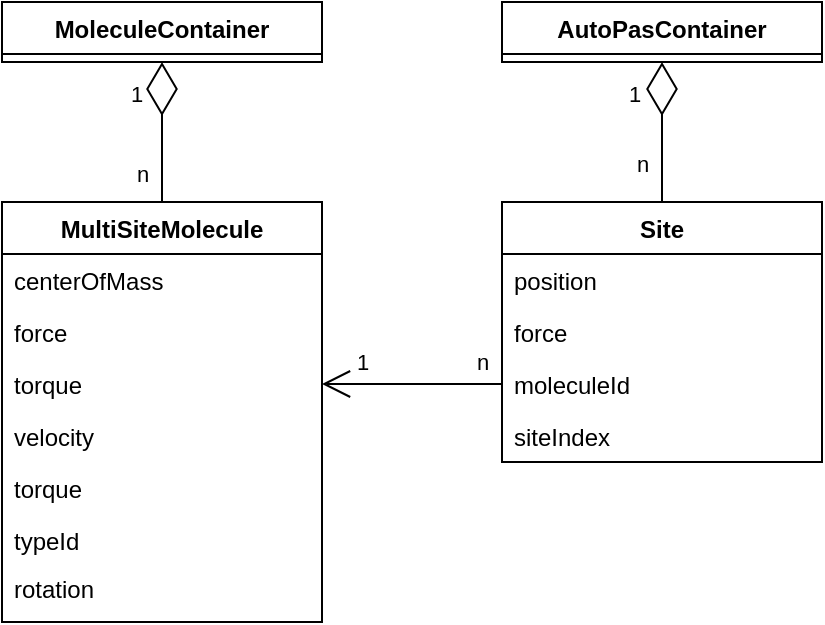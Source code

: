 <mxfile version="24.1.0" type="github">
  <diagram id="C5RBs43oDa-KdzZeNtuy" name="Page-1">
    <mxGraphModel dx="941" dy="528" grid="1" gridSize="10" guides="1" tooltips="1" connect="1" arrows="1" fold="1" page="1" pageScale="1" pageWidth="827" pageHeight="1169" math="0" shadow="0">
      <root>
        <mxCell id="WIyWlLk6GJQsqaUBKTNV-0" />
        <mxCell id="WIyWlLk6GJQsqaUBKTNV-1" parent="WIyWlLk6GJQsqaUBKTNV-0" />
        <mxCell id="zkfFHV4jXpPFQw0GAbJ--0" value="Site" style="swimlane;fontStyle=1;align=center;verticalAlign=top;childLayout=stackLayout;horizontal=1;startSize=26;horizontalStack=0;resizeParent=1;resizeLast=0;collapsible=1;marginBottom=0;rounded=0;shadow=0;strokeWidth=1;" parent="WIyWlLk6GJQsqaUBKTNV-1" vertex="1">
          <mxGeometry x="520" y="240" width="160" height="130" as="geometry">
            <mxRectangle x="230" y="140" width="160" height="26" as="alternateBounds" />
          </mxGeometry>
        </mxCell>
        <mxCell id="zkfFHV4jXpPFQw0GAbJ--1" value="position" style="text;align=left;verticalAlign=top;spacingLeft=4;spacingRight=4;overflow=hidden;rotatable=0;points=[[0,0.5],[1,0.5]];portConstraint=eastwest;" parent="zkfFHV4jXpPFQw0GAbJ--0" vertex="1">
          <mxGeometry y="26" width="160" height="26" as="geometry" />
        </mxCell>
        <mxCell id="zkfFHV4jXpPFQw0GAbJ--2" value="force" style="text;align=left;verticalAlign=top;spacingLeft=4;spacingRight=4;overflow=hidden;rotatable=0;points=[[0,0.5],[1,0.5]];portConstraint=eastwest;rounded=0;shadow=0;html=0;" parent="zkfFHV4jXpPFQw0GAbJ--0" vertex="1">
          <mxGeometry y="52" width="160" height="26" as="geometry" />
        </mxCell>
        <mxCell id="zkfFHV4jXpPFQw0GAbJ--3" value="moleculeId" style="text;align=left;verticalAlign=top;spacingLeft=4;spacingRight=4;overflow=hidden;rotatable=0;points=[[0,0.5],[1,0.5]];portConstraint=eastwest;rounded=0;shadow=0;html=0;" parent="zkfFHV4jXpPFQw0GAbJ--0" vertex="1">
          <mxGeometry y="78" width="160" height="26" as="geometry" />
        </mxCell>
        <mxCell id="zkfFHV4jXpPFQw0GAbJ--5" value="siteIndex" style="text;align=left;verticalAlign=top;spacingLeft=4;spacingRight=4;overflow=hidden;rotatable=0;points=[[0,0.5],[1,0.5]];portConstraint=eastwest;" parent="zkfFHV4jXpPFQw0GAbJ--0" vertex="1">
          <mxGeometry y="104" width="160" height="26" as="geometry" />
        </mxCell>
        <mxCell id="zkfFHV4jXpPFQw0GAbJ--17" value="AutoPasContainer" style="swimlane;fontStyle=1;align=center;verticalAlign=top;childLayout=stackLayout;horizontal=1;startSize=26;horizontalStack=0;resizeParent=1;resizeLast=0;collapsible=1;marginBottom=0;rounded=0;shadow=0;strokeWidth=1;" parent="WIyWlLk6GJQsqaUBKTNV-1" vertex="1">
          <mxGeometry x="520" y="140" width="160" height="30" as="geometry">
            <mxRectangle x="550" y="140" width="160" height="26" as="alternateBounds" />
          </mxGeometry>
        </mxCell>
        <mxCell id="JmAILizBNISe0mqq5Vz_-1" value="" style="endArrow=diamondThin;endFill=0;endSize=24;html=1;rounded=0;entryX=0.5;entryY=1;entryDx=0;entryDy=0;exitX=0.5;exitY=0;exitDx=0;exitDy=0;" parent="WIyWlLk6GJQsqaUBKTNV-1" source="zkfFHV4jXpPFQw0GAbJ--0" target="zkfFHV4jXpPFQw0GAbJ--17" edge="1">
          <mxGeometry width="160" relative="1" as="geometry">
            <mxPoint x="340" y="380" as="sourcePoint" />
            <mxPoint x="500" y="380" as="targetPoint" />
          </mxGeometry>
        </mxCell>
        <mxCell id="JmAILizBNISe0mqq5Vz_-12" value="n" style="edgeLabel;html=1;align=center;verticalAlign=middle;resizable=0;points=[];" parent="JmAILizBNISe0mqq5Vz_-1" vertex="1" connectable="0">
          <mxGeometry x="0.143" y="-1" relative="1" as="geometry">
            <mxPoint x="-11" y="21" as="offset" />
          </mxGeometry>
        </mxCell>
        <mxCell id="JmAILizBNISe0mqq5Vz_-13" value="1" style="edgeLabel;html=1;align=center;verticalAlign=middle;resizable=0;points=[];" parent="JmAILizBNISe0mqq5Vz_-1" vertex="1" connectable="0">
          <mxGeometry x="0.559" y="1" relative="1" as="geometry">
            <mxPoint x="-13" as="offset" />
          </mxGeometry>
        </mxCell>
        <mxCell id="JmAILizBNISe0mqq5Vz_-2" value="MultiSiteMolecule" style="swimlane;fontStyle=1;align=center;verticalAlign=top;childLayout=stackLayout;horizontal=1;startSize=26;horizontalStack=0;resizeParent=1;resizeLast=0;collapsible=1;marginBottom=0;rounded=0;shadow=0;strokeWidth=1;" parent="WIyWlLk6GJQsqaUBKTNV-1" vertex="1">
          <mxGeometry x="270" y="240" width="160" height="210" as="geometry">
            <mxRectangle x="230" y="140" width="160" height="26" as="alternateBounds" />
          </mxGeometry>
        </mxCell>
        <mxCell id="JmAILizBNISe0mqq5Vz_-3" value="centerOfMass" style="text;align=left;verticalAlign=top;spacingLeft=4;spacingRight=4;overflow=hidden;rotatable=0;points=[[0,0.5],[1,0.5]];portConstraint=eastwest;" parent="JmAILizBNISe0mqq5Vz_-2" vertex="1">
          <mxGeometry y="26" width="160" height="26" as="geometry" />
        </mxCell>
        <mxCell id="JmAILizBNISe0mqq5Vz_-4" value="force" style="text;align=left;verticalAlign=top;spacingLeft=4;spacingRight=4;overflow=hidden;rotatable=0;points=[[0,0.5],[1,0.5]];portConstraint=eastwest;rounded=0;shadow=0;html=0;" parent="JmAILizBNISe0mqq5Vz_-2" vertex="1">
          <mxGeometry y="52" width="160" height="26" as="geometry" />
        </mxCell>
        <mxCell id="JmAILizBNISe0mqq5Vz_-5" value="torque" style="text;align=left;verticalAlign=top;spacingLeft=4;spacingRight=4;overflow=hidden;rotatable=0;points=[[0,0.5],[1,0.5]];portConstraint=eastwest;rounded=0;shadow=0;html=0;" parent="JmAILizBNISe0mqq5Vz_-2" vertex="1">
          <mxGeometry y="78" width="160" height="26" as="geometry" />
        </mxCell>
        <mxCell id="JmAILizBNISe0mqq5Vz_-6" value="velocity" style="text;align=left;verticalAlign=top;spacingLeft=4;spacingRight=4;overflow=hidden;rotatable=0;points=[[0,0.5],[1,0.5]];portConstraint=eastwest;rounded=0;shadow=0;html=0;" parent="JmAILizBNISe0mqq5Vz_-2" vertex="1">
          <mxGeometry y="104" width="160" height="26" as="geometry" />
        </mxCell>
        <mxCell id="JmAILizBNISe0mqq5Vz_-7" value="torque" style="text;align=left;verticalAlign=top;spacingLeft=4;spacingRight=4;overflow=hidden;rotatable=0;points=[[0,0.5],[1,0.5]];portConstraint=eastwest;rounded=0;shadow=0;html=0;" parent="JmAILizBNISe0mqq5Vz_-2" vertex="1">
          <mxGeometry y="130" width="160" height="26" as="geometry" />
        </mxCell>
        <mxCell id="JmAILizBNISe0mqq5Vz_-8" value="typeId" style="text;align=left;verticalAlign=top;spacingLeft=4;spacingRight=4;overflow=hidden;rotatable=0;points=[[0,0.5],[1,0.5]];portConstraint=eastwest;rounded=0;shadow=0;html=0;" parent="JmAILizBNISe0mqq5Vz_-2" vertex="1">
          <mxGeometry y="156" width="160" height="24" as="geometry" />
        </mxCell>
        <mxCell id="oSvQgTNX9b6mygMHAXGO-0" value="rotation" style="text;align=left;verticalAlign=top;spacingLeft=4;spacingRight=4;overflow=hidden;rotatable=0;points=[[0,0.5],[1,0.5]];portConstraint=eastwest;rounded=0;shadow=0;html=0;" vertex="1" parent="JmAILizBNISe0mqq5Vz_-2">
          <mxGeometry y="180" width="160" height="26" as="geometry" />
        </mxCell>
        <mxCell id="JmAILizBNISe0mqq5Vz_-14" value="MoleculeContainer" style="swimlane;fontStyle=1;align=center;verticalAlign=top;childLayout=stackLayout;horizontal=1;startSize=26;horizontalStack=0;resizeParent=1;resizeParentMax=0;resizeLast=0;collapsible=1;marginBottom=0;whiteSpace=wrap;html=1;" parent="WIyWlLk6GJQsqaUBKTNV-1" vertex="1">
          <mxGeometry x="270" y="140" width="160" height="30" as="geometry" />
        </mxCell>
        <mxCell id="JmAILizBNISe0mqq5Vz_-18" value="" style="endArrow=diamondThin;endFill=0;endSize=24;html=1;rounded=0;exitX=0.5;exitY=0;exitDx=0;exitDy=0;entryX=0.5;entryY=1;entryDx=0;entryDy=0;" parent="WIyWlLk6GJQsqaUBKTNV-1" source="JmAILizBNISe0mqq5Vz_-2" target="JmAILizBNISe0mqq5Vz_-14" edge="1">
          <mxGeometry width="160" relative="1" as="geometry">
            <mxPoint x="380" y="250" as="sourcePoint" />
            <mxPoint x="340" y="170" as="targetPoint" />
          </mxGeometry>
        </mxCell>
        <mxCell id="JmAILizBNISe0mqq5Vz_-19" value="1" style="edgeLabel;html=1;align=center;verticalAlign=middle;resizable=0;points=[];" parent="JmAILizBNISe0mqq5Vz_-18" vertex="1" connectable="0">
          <mxGeometry x="0.543" relative="1" as="geometry">
            <mxPoint x="-13" as="offset" />
          </mxGeometry>
        </mxCell>
        <mxCell id="JmAILizBNISe0mqq5Vz_-20" value="n" style="edgeLabel;html=1;align=center;verticalAlign=middle;resizable=0;points=[];" parent="JmAILizBNISe0mqq5Vz_-18" vertex="1" connectable="0">
          <mxGeometry x="-0.581" y="-1" relative="1" as="geometry">
            <mxPoint x="-11" as="offset" />
          </mxGeometry>
        </mxCell>
        <mxCell id="JmAILizBNISe0mqq5Vz_-21" value="" style="endArrow=open;endFill=1;endSize=12;html=1;rounded=0;exitX=0;exitY=0.5;exitDx=0;exitDy=0;entryX=1;entryY=0.5;entryDx=0;entryDy=0;" parent="WIyWlLk6GJQsqaUBKTNV-1" source="zkfFHV4jXpPFQw0GAbJ--3" target="JmAILizBNISe0mqq5Vz_-5" edge="1">
          <mxGeometry width="160" relative="1" as="geometry">
            <mxPoint x="380" y="270" as="sourcePoint" />
            <mxPoint x="540" y="270" as="targetPoint" />
          </mxGeometry>
        </mxCell>
        <mxCell id="JmAILizBNISe0mqq5Vz_-22" value="n" style="edgeLabel;html=1;align=center;verticalAlign=middle;resizable=0;points=[];" parent="JmAILizBNISe0mqq5Vz_-21" vertex="1" connectable="0">
          <mxGeometry x="0.156" y="1" relative="1" as="geometry">
            <mxPoint x="42" y="-12" as="offset" />
          </mxGeometry>
        </mxCell>
        <mxCell id="JmAILizBNISe0mqq5Vz_-23" value="1" style="edgeLabel;html=1;align=center;verticalAlign=middle;resizable=0;points=[];" parent="JmAILizBNISe0mqq5Vz_-21" vertex="1" connectable="0">
          <mxGeometry x="0.43" y="-2" relative="1" as="geometry">
            <mxPoint x="-6" y="-9" as="offset" />
          </mxGeometry>
        </mxCell>
      </root>
    </mxGraphModel>
  </diagram>
</mxfile>
